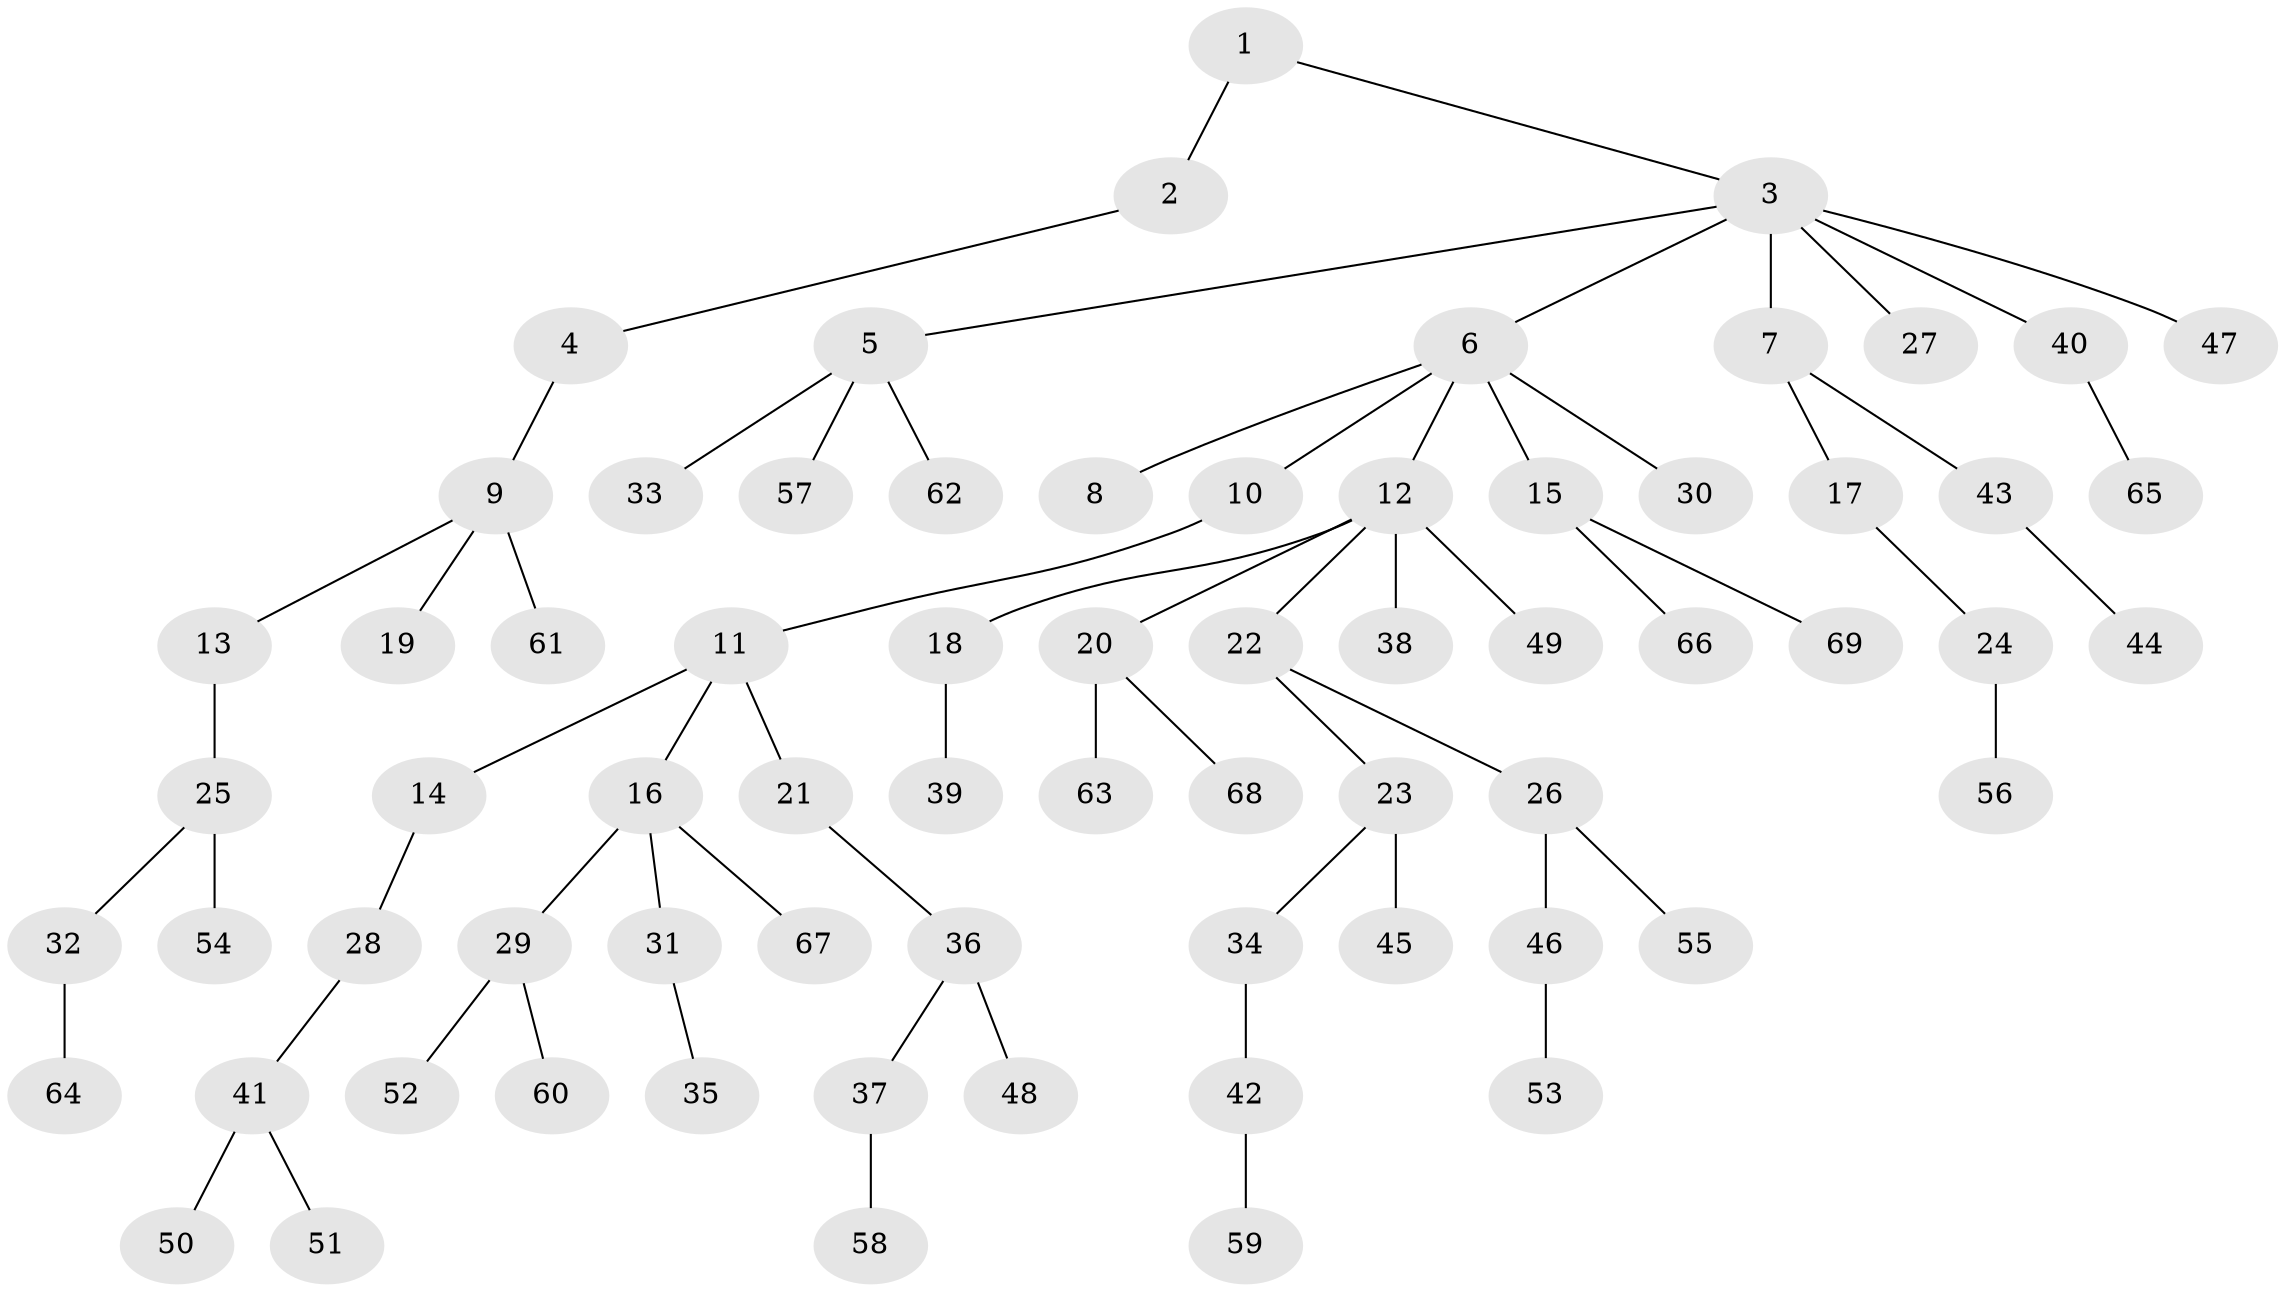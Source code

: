 // coarse degree distribution, {7: 0.058823529411764705, 2: 0.2647058823529412, 1: 0.5882352941176471, 4: 0.058823529411764705, 6: 0.029411764705882353}
// Generated by graph-tools (version 1.1) at 2025/19/03/04/25 18:19:03]
// undirected, 69 vertices, 68 edges
graph export_dot {
graph [start="1"]
  node [color=gray90,style=filled];
  1;
  2;
  3;
  4;
  5;
  6;
  7;
  8;
  9;
  10;
  11;
  12;
  13;
  14;
  15;
  16;
  17;
  18;
  19;
  20;
  21;
  22;
  23;
  24;
  25;
  26;
  27;
  28;
  29;
  30;
  31;
  32;
  33;
  34;
  35;
  36;
  37;
  38;
  39;
  40;
  41;
  42;
  43;
  44;
  45;
  46;
  47;
  48;
  49;
  50;
  51;
  52;
  53;
  54;
  55;
  56;
  57;
  58;
  59;
  60;
  61;
  62;
  63;
  64;
  65;
  66;
  67;
  68;
  69;
  1 -- 2;
  1 -- 3;
  2 -- 4;
  3 -- 5;
  3 -- 6;
  3 -- 7;
  3 -- 27;
  3 -- 40;
  3 -- 47;
  4 -- 9;
  5 -- 33;
  5 -- 57;
  5 -- 62;
  6 -- 8;
  6 -- 10;
  6 -- 12;
  6 -- 15;
  6 -- 30;
  7 -- 17;
  7 -- 43;
  9 -- 13;
  9 -- 19;
  9 -- 61;
  10 -- 11;
  11 -- 14;
  11 -- 16;
  11 -- 21;
  12 -- 18;
  12 -- 20;
  12 -- 22;
  12 -- 38;
  12 -- 49;
  13 -- 25;
  14 -- 28;
  15 -- 66;
  15 -- 69;
  16 -- 29;
  16 -- 31;
  16 -- 67;
  17 -- 24;
  18 -- 39;
  20 -- 63;
  20 -- 68;
  21 -- 36;
  22 -- 23;
  22 -- 26;
  23 -- 34;
  23 -- 45;
  24 -- 56;
  25 -- 32;
  25 -- 54;
  26 -- 46;
  26 -- 55;
  28 -- 41;
  29 -- 52;
  29 -- 60;
  31 -- 35;
  32 -- 64;
  34 -- 42;
  36 -- 37;
  36 -- 48;
  37 -- 58;
  40 -- 65;
  41 -- 50;
  41 -- 51;
  42 -- 59;
  43 -- 44;
  46 -- 53;
}
